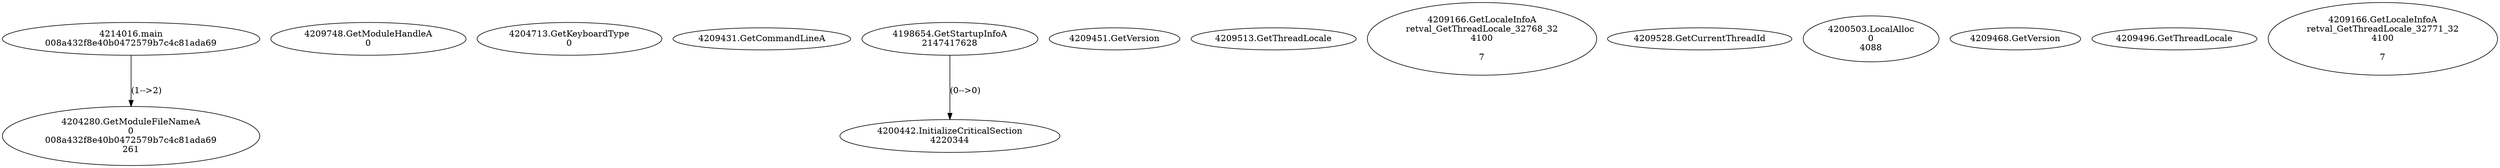 // Global SCDG with merge call
digraph {
	0 [label="4214016.main
008a432f8e40b0472579b7c4c81ada69"]
	1 [label="4209748.GetModuleHandleA
0"]
	2 [label="4204713.GetKeyboardType
0"]
	3 [label="4209431.GetCommandLineA
"]
	4 [label="4198654.GetStartupInfoA
2147417628"]
	5 [label="4209451.GetVersion
"]
	6 [label="4209513.GetThreadLocale
"]
	7 [label="4209166.GetLocaleInfoA
retval_GetThreadLocale_32768_32
4100

7"]
	8 [label="4209528.GetCurrentThreadId
"]
	9 [label="4204280.GetModuleFileNameA
0
008a432f8e40b0472579b7c4c81ada69
261"]
	0 -> 9 [label="(1-->2)"]
	10 [label="4200442.InitializeCriticalSection
4220344"]
	4 -> 10 [label="(0-->0)"]
	11 [label="4200503.LocalAlloc
0
4088"]
	12 [label="4209468.GetVersion
"]
	13 [label="4209496.GetThreadLocale
"]
	14 [label="4209166.GetLocaleInfoA
retval_GetThreadLocale_32771_32
4100

7"]
}
